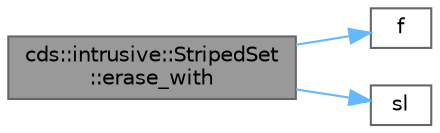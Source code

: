 digraph "cds::intrusive::StripedSet::erase_with"
{
 // LATEX_PDF_SIZE
  bgcolor="transparent";
  edge [fontname=Helvetica,fontsize=10,labelfontname=Helvetica,labelfontsize=10];
  node [fontname=Helvetica,fontsize=10,shape=box,height=0.2,width=0.4];
  rankdir="LR";
  Node1 [id="Node000001",label="cds::intrusive::StripedSet\l::erase_with",height=0.2,width=0.4,color="gray40", fillcolor="grey60", style="filled", fontcolor="black",tooltip="Deletes the item from the set using pred predicate for searching"];
  Node1 -> Node2 [id="edge3_Node000001_Node000002",color="steelblue1",style="solid",tooltip=" "];
  Node2 [id="Node000002",label="f",height=0.2,width=0.4,color="grey40", fillcolor="white", style="filled",URL="$cxx11__tensor__map_8cpp.html#a7f507fea02198f6cb81c86640c7b1a4e",tooltip=" "];
  Node1 -> Node3 [id="edge4_Node000001_Node000003",color="steelblue1",style="solid",tooltip=" "];
  Node3 [id="Node000003",label="sl",height=0.2,width=0.4,color="grey40", fillcolor="white", style="filled",URL="$limited__concurrency_8cpp.html#aa1ecaf46ef5b43c804e8f79406f602ed",tooltip=" "];
}
